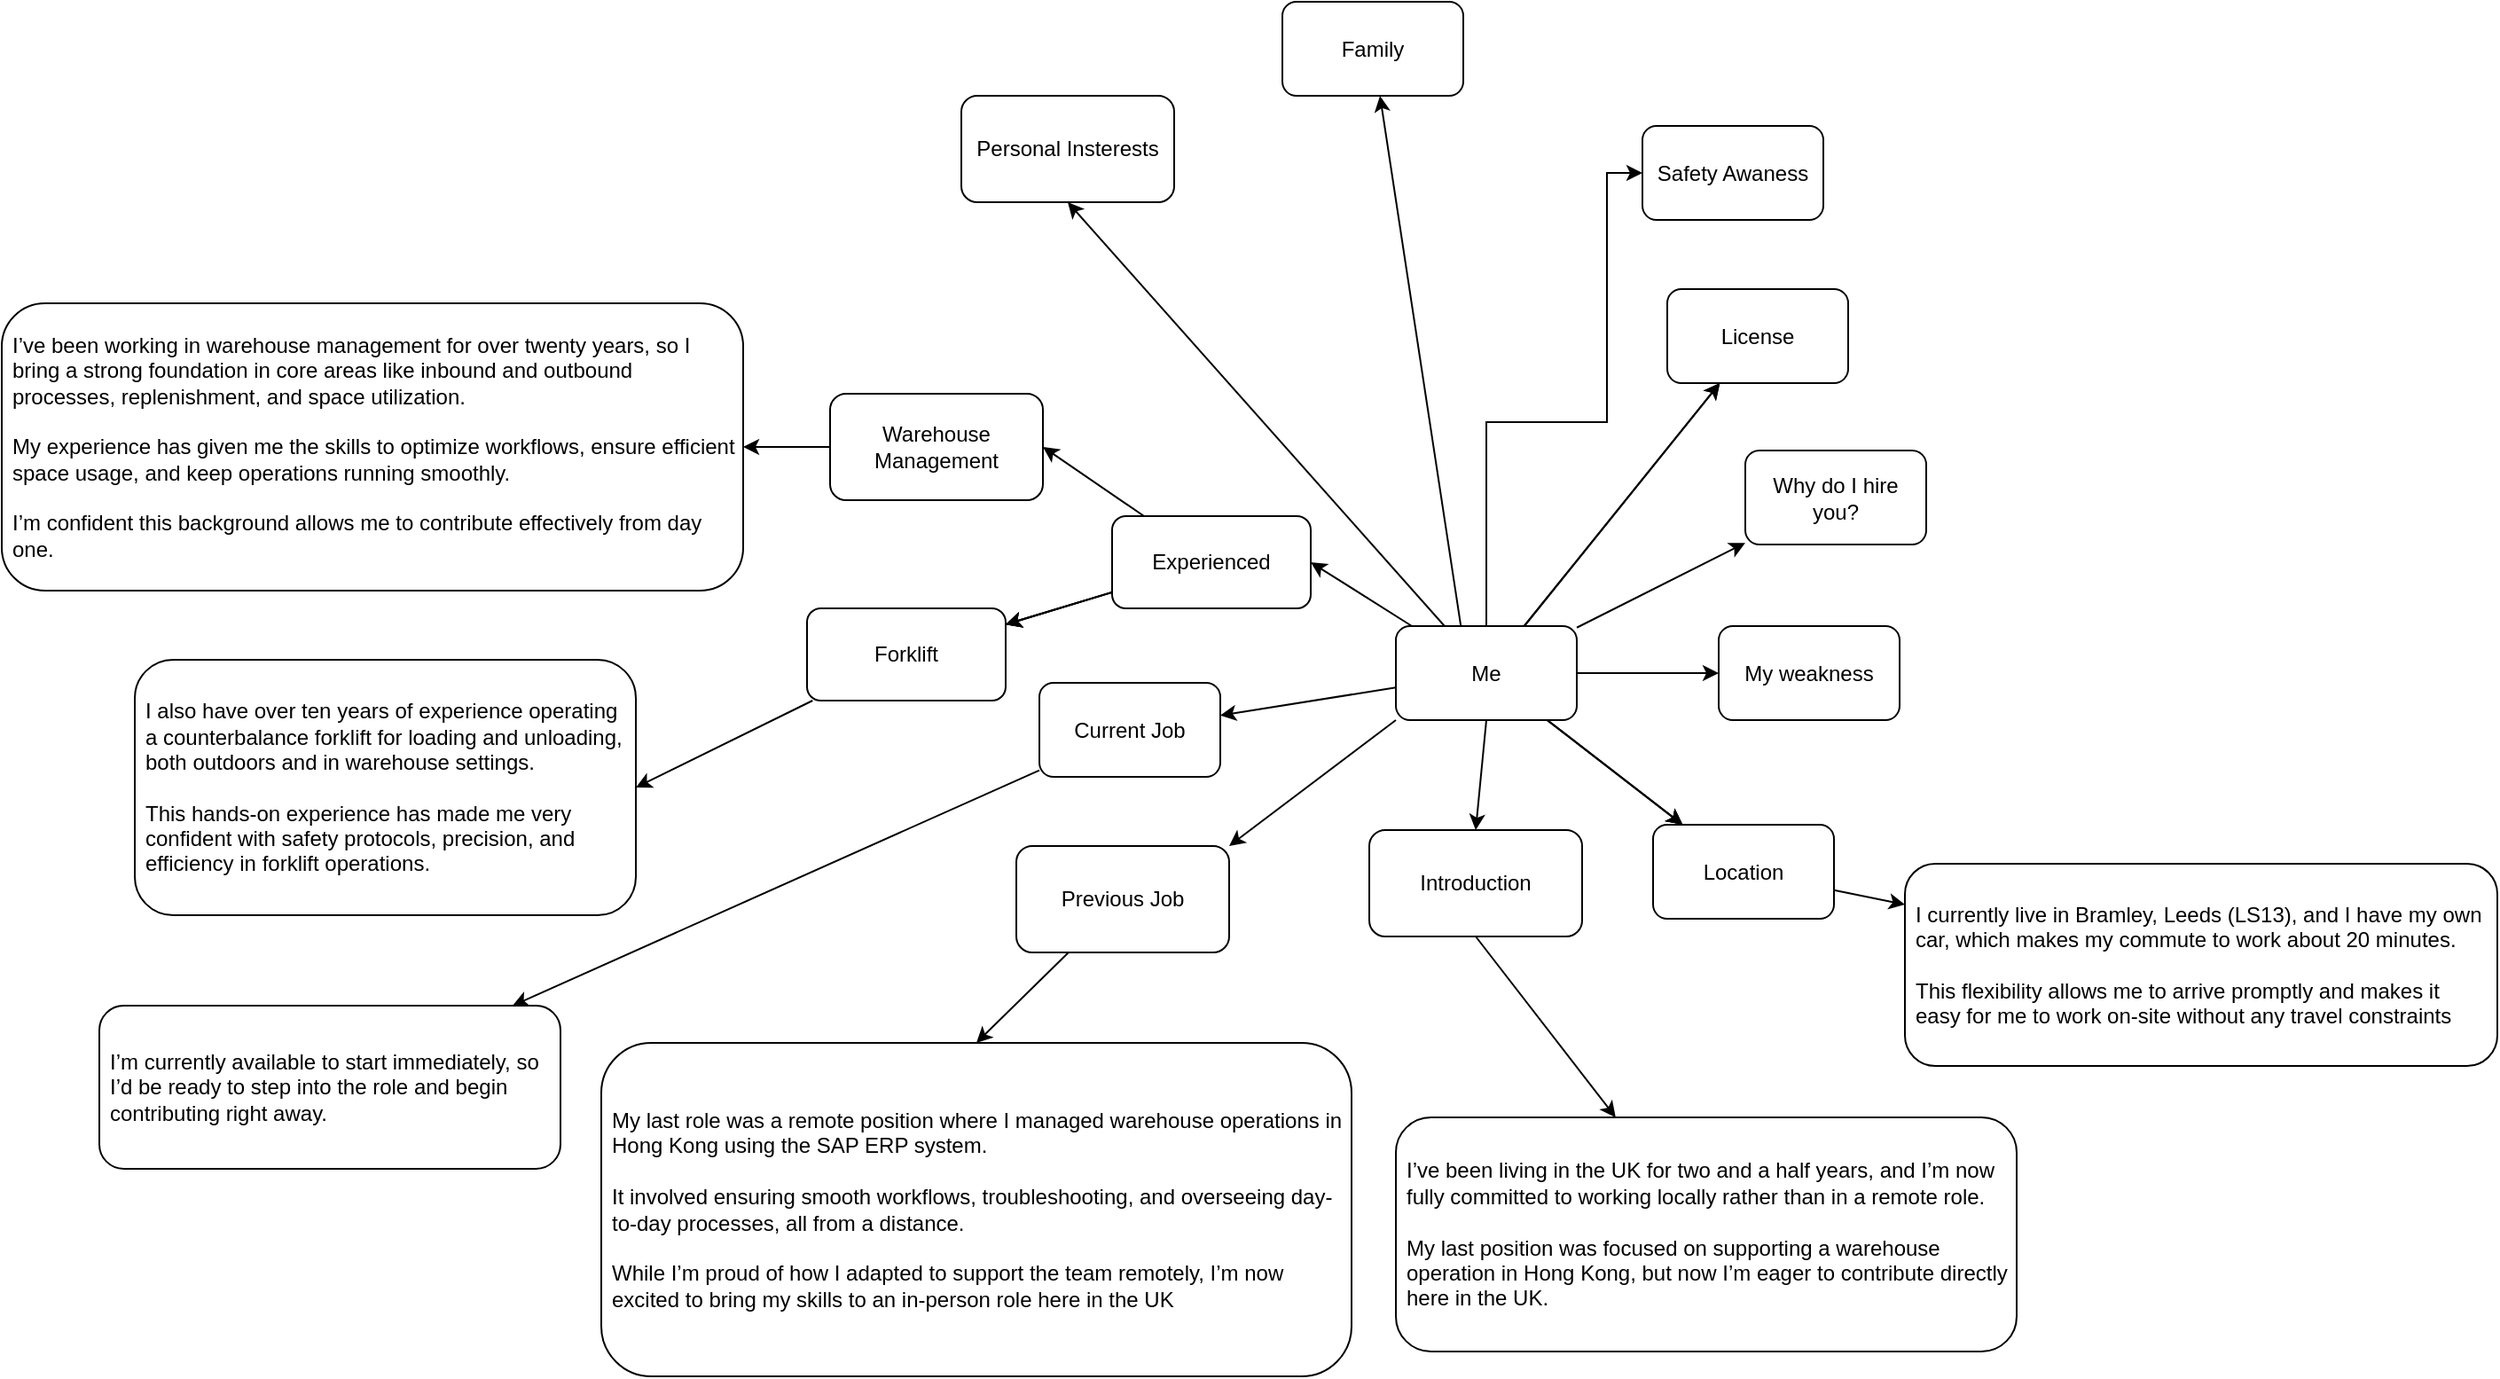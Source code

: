 <mxfile border="50" scale="3" compressed="false" locked="false" version="24.8.3">
  <diagram name="Blank" id="YmL12bMKpDGza6XwsDPr">
    <mxGraphModel dx="2994" dy="1383" grid="0" gridSize="10" guides="1" tooltips="1" connect="1" arrows="1" fold="1" page="0" pageScale="1" pageWidth="1169" pageHeight="827" background="none" math="1" shadow="0">
      <root>
        <mxCell id="X5NqExCQtvZxIxQ7pmgY-0" />
        <mxCell id="1" parent="X5NqExCQtvZxIxQ7pmgY-0" />
        <mxCell id="CrhUcrs_FSrIWFr5ItiK-42" value="" style="rounded=0;orthogonalLoop=1;jettySize=auto;html=1;entryX=1;entryY=0.5;entryDx=0;entryDy=0;" edge="1" parent="1" source="CrhUcrs_FSrIWFr5ItiK-27" target="CrhUcrs_FSrIWFr5ItiK-41">
          <mxGeometry relative="1" as="geometry" />
        </mxCell>
        <mxCell id="CrhUcrs_FSrIWFr5ItiK-46" value="" style="edgeStyle=none;rounded=0;orthogonalLoop=1;jettySize=auto;html=1;" edge="1" parent="1" source="CrhUcrs_FSrIWFr5ItiK-27" target="CrhUcrs_FSrIWFr5ItiK-45">
          <mxGeometry relative="1" as="geometry" />
        </mxCell>
        <mxCell id="CrhUcrs_FSrIWFr5ItiK-50" value="" style="edgeStyle=none;rounded=0;orthogonalLoop=1;jettySize=auto;html=1;fontFamily=Helvetica;fontSize=12;fontColor=default;" edge="1" parent="1" source="CrhUcrs_FSrIWFr5ItiK-27" target="CrhUcrs_FSrIWFr5ItiK-49">
          <mxGeometry relative="1" as="geometry" />
        </mxCell>
        <mxCell id="CrhUcrs_FSrIWFr5ItiK-71" value="" style="edgeStyle=orthogonalEdgeStyle;rounded=0;orthogonalLoop=1;jettySize=auto;html=1;fontFamily=Helvetica;fontSize=12;fontColor=default;entryX=0;entryY=0.5;entryDx=0;entryDy=0;" edge="1" parent="1" source="CrhUcrs_FSrIWFr5ItiK-27" target="CrhUcrs_FSrIWFr5ItiK-70">
          <mxGeometry relative="1" as="geometry">
            <Array as="points">
              <mxPoint x="-309" y="-57" />
              <mxPoint x="-241" y="-57" />
              <mxPoint x="-241" y="-197" />
            </Array>
          </mxGeometry>
        </mxCell>
        <mxCell id="CrhUcrs_FSrIWFr5ItiK-72" value="" style="edgeStyle=none;rounded=0;orthogonalLoop=1;jettySize=auto;html=1;fontFamily=Helvetica;fontSize=12;fontColor=default;" edge="1" parent="1" source="CrhUcrs_FSrIWFr5ItiK-27" target="CrhUcrs_FSrIWFr5ItiK-45">
          <mxGeometry relative="1" as="geometry" />
        </mxCell>
        <mxCell id="CrhUcrs_FSrIWFr5ItiK-74" value="" style="edgeStyle=none;rounded=0;orthogonalLoop=1;jettySize=auto;html=1;fontFamily=Helvetica;fontSize=12;fontColor=default;" edge="1" parent="1" source="CrhUcrs_FSrIWFr5ItiK-27" target="CrhUcrs_FSrIWFr5ItiK-45">
          <mxGeometry relative="1" as="geometry" />
        </mxCell>
        <mxCell id="CrhUcrs_FSrIWFr5ItiK-76" value="" style="edgeStyle=none;rounded=0;orthogonalLoop=1;jettySize=auto;html=1;fontFamily=Helvetica;fontSize=12;fontColor=default;" edge="1" parent="1" source="CrhUcrs_FSrIWFr5ItiK-27" target="CrhUcrs_FSrIWFr5ItiK-75">
          <mxGeometry relative="1" as="geometry" />
        </mxCell>
        <mxCell id="CrhUcrs_FSrIWFr5ItiK-79" value="" style="rounded=0;orthogonalLoop=1;jettySize=auto;fontFamily=Helvetica;fontSize=12;fontColor=default;elbow=vertical;exitX=0.36;exitY=0.01;exitDx=0;exitDy=0;exitPerimeter=0;" edge="1" parent="1" source="CrhUcrs_FSrIWFr5ItiK-27" target="CrhUcrs_FSrIWFr5ItiK-78">
          <mxGeometry relative="1" as="geometry" />
        </mxCell>
        <mxCell id="CrhUcrs_FSrIWFr5ItiK-80" value="" style="edgeStyle=none;rounded=0;orthogonalLoop=1;jettySize=auto;html=1;fontFamily=Helvetica;fontSize=12;fontColor=default;" edge="1" parent="1" source="CrhUcrs_FSrIWFr5ItiK-27" target="CrhUcrs_FSrIWFr5ItiK-75">
          <mxGeometry relative="1" as="geometry" />
        </mxCell>
        <mxCell id="CrhUcrs_FSrIWFr5ItiK-82" value="" style="edgeStyle=none;rounded=0;orthogonalLoop=1;jettySize=auto;html=1;fontFamily=Helvetica;fontSize=12;fontColor=default;" edge="1" parent="1" source="CrhUcrs_FSrIWFr5ItiK-27" target="CrhUcrs_FSrIWFr5ItiK-81">
          <mxGeometry relative="1" as="geometry" />
        </mxCell>
        <mxCell id="CrhUcrs_FSrIWFr5ItiK-85" value="" style="edgeStyle=none;rounded=0;orthogonalLoop=1;jettySize=auto;html=1;fontFamily=Helvetica;fontSize=12;fontColor=default;" edge="1" parent="1" source="CrhUcrs_FSrIWFr5ItiK-27" target="CrhUcrs_FSrIWFr5ItiK-84">
          <mxGeometry relative="1" as="geometry" />
        </mxCell>
        <mxCell id="CrhUcrs_FSrIWFr5ItiK-27" value="Me" style="rounded=1;whiteSpace=wrap;html=1;" vertex="1" parent="1">
          <mxGeometry x="-360" y="58" width="102" height="53" as="geometry" />
        </mxCell>
        <mxCell id="CrhUcrs_FSrIWFr5ItiK-28" value="" style="rounded=0;orthogonalLoop=1;jettySize=auto;html=1;swimlaneLine=1;exitX=0.5;exitY=1;exitDx=0;exitDy=0;entryX=0.5;entryY=0;entryDx=0;entryDy=0;" edge="1" parent="1" source="CrhUcrs_FSrIWFr5ItiK-27" target="CrhUcrs_FSrIWFr5ItiK-29">
          <mxGeometry relative="1" as="geometry" />
        </mxCell>
        <mxCell id="CrhUcrs_FSrIWFr5ItiK-29" value="Introduction" style="rounded=1;whiteSpace=wrap;html=1;" vertex="1" parent="1">
          <mxGeometry x="-375" y="173" width="120" height="60" as="geometry" />
        </mxCell>
        <mxCell id="CrhUcrs_FSrIWFr5ItiK-33" value="Personal Insterests" style="rounded=1;whiteSpace=wrap;html=1;" vertex="1" parent="1">
          <mxGeometry x="-605" y="-241" width="120" height="60" as="geometry" />
        </mxCell>
        <mxCell id="CrhUcrs_FSrIWFr5ItiK-34" value="" style="rounded=0;orthogonalLoop=1;jettySize=auto;html=1;swimlaneLine=1;exitX=0.5;exitY=1;exitDx=0;exitDy=0;" edge="1" parent="1" source="CrhUcrs_FSrIWFr5ItiK-29" target="CrhUcrs_FSrIWFr5ItiK-35">
          <mxGeometry relative="1" as="geometry">
            <mxPoint x="-949" y="-4" as="sourcePoint" />
          </mxGeometry>
        </mxCell>
        <mxCell id="CrhUcrs_FSrIWFr5ItiK-35" value="I’ve been living in the UK for two and a half years, and I’m now fully committed to working locally rather than in a remote role. &#xa;&#xa;My last position was focused on supporting a warehouse operation in Hong Kong, but now I’m eager to contribute directly here in the UK." style="rounded=1;whiteSpace=wrap;perimeterSpacing=0;align=left;textDirection=ltr;spacingLeft=4;spacingRight=3;" vertex="1" parent="1">
          <mxGeometry x="-360" y="335" width="350" height="132" as="geometry" />
        </mxCell>
        <mxCell id="CrhUcrs_FSrIWFr5ItiK-36" value="" style="rounded=0;orthogonalLoop=1;jettySize=auto;html=1;swimlaneLine=1;entryX=1;entryY=0;entryDx=0;entryDy=0;exitX=0;exitY=1;exitDx=0;exitDy=0;" edge="1" parent="1" target="CrhUcrs_FSrIWFr5ItiK-37" source="CrhUcrs_FSrIWFr5ItiK-27">
          <mxGeometry relative="1" as="geometry">
            <mxPoint x="-345" y="111" as="sourcePoint" />
            <mxPoint x="-442" y="181" as="targetPoint" />
          </mxGeometry>
        </mxCell>
        <mxCell id="CrhUcrs_FSrIWFr5ItiK-64" value="" style="edgeStyle=none;rounded=0;orthogonalLoop=1;jettySize=auto;html=1;fontFamily=Helvetica;fontSize=12;fontColor=default;entryX=0.5;entryY=0;entryDx=0;entryDy=0;" edge="1" parent="1" source="CrhUcrs_FSrIWFr5ItiK-37" target="CrhUcrs_FSrIWFr5ItiK-38">
          <mxGeometry relative="1" as="geometry">
            <mxPoint x="-561.419" y="275" as="targetPoint" />
          </mxGeometry>
        </mxCell>
        <mxCell id="CrhUcrs_FSrIWFr5ItiK-37" value="Previous&lt;span style=&quot;background-color: initial;&quot;&gt;&amp;nbsp;Job&lt;/span&gt;" style="rounded=1;whiteSpace=wrap;html=1;" vertex="1" parent="1">
          <mxGeometry x="-574" y="182" width="120" height="60" as="geometry" />
        </mxCell>
        <mxCell id="CrhUcrs_FSrIWFr5ItiK-38" value="My last role was a remote position where I managed warehouse operations in Hong Kong using the SAP ERP system. &#xa;&#xa;It involved ensuring smooth workflows, troubleshooting, and overseeing day-to-day processes, all from a distance. &#xa;&#xa;While I’m proud of how I adapted to support the team remotely, I’m now excited to bring my skills to an in-person role here in the UK" style="rounded=1;whiteSpace=wrap;spacingLeft=4;align=left;spacingRight=4;fontFamily=Helvetica;" vertex="1" parent="1">
          <mxGeometry x="-808" y="293" width="423" height="188" as="geometry" />
        </mxCell>
        <mxCell id="CrhUcrs_FSrIWFr5ItiK-56" value="" style="edgeStyle=none;rounded=0;orthogonalLoop=1;jettySize=auto;html=1;fontFamily=Helvetica;fontSize=12;fontColor=default;" edge="1" parent="1" source="CrhUcrs_FSrIWFr5ItiK-41" target="CrhUcrs_FSrIWFr5ItiK-55">
          <mxGeometry relative="1" as="geometry" />
        </mxCell>
        <mxCell id="CrhUcrs_FSrIWFr5ItiK-58" value="" style="edgeStyle=none;rounded=0;orthogonalLoop=1;jettySize=auto;html=1;fontFamily=Helvetica;fontSize=12;fontColor=default;" edge="1" parent="1" source="CrhUcrs_FSrIWFr5ItiK-41" target="CrhUcrs_FSrIWFr5ItiK-55">
          <mxGeometry relative="1" as="geometry" />
        </mxCell>
        <mxCell id="CrhUcrs_FSrIWFr5ItiK-59" value="" style="edgeStyle=none;rounded=0;orthogonalLoop=1;jettySize=auto;html=1;fontFamily=Helvetica;fontSize=12;fontColor=default;" edge="1" parent="1" source="CrhUcrs_FSrIWFr5ItiK-41" target="CrhUcrs_FSrIWFr5ItiK-55">
          <mxGeometry relative="1" as="geometry" />
        </mxCell>
        <mxCell id="CrhUcrs_FSrIWFr5ItiK-61" value="" style="edgeStyle=none;rounded=0;orthogonalLoop=1;jettySize=auto;html=1;fontFamily=Helvetica;fontSize=12;fontColor=default;entryX=1;entryY=0.5;entryDx=0;entryDy=0;" edge="1" parent="1" source="CrhUcrs_FSrIWFr5ItiK-41" target="CrhUcrs_FSrIWFr5ItiK-66">
          <mxGeometry relative="1" as="geometry">
            <mxPoint x="-588.394" y="-126" as="targetPoint" />
          </mxGeometry>
        </mxCell>
        <mxCell id="CrhUcrs_FSrIWFr5ItiK-41" value="Experienced" style="rounded=1;whiteSpace=wrap;html=1;" vertex="1" parent="1">
          <mxGeometry x="-520" y="-4" width="112" height="52" as="geometry" />
        </mxCell>
        <mxCell id="CrhUcrs_FSrIWFr5ItiK-48" value="" style="edgeStyle=none;rounded=0;orthogonalLoop=1;jettySize=auto;html=1;" edge="1" parent="1" source="CrhUcrs_FSrIWFr5ItiK-45" target="CrhUcrs_FSrIWFr5ItiK-47">
          <mxGeometry relative="1" as="geometry" />
        </mxCell>
        <mxCell id="CrhUcrs_FSrIWFr5ItiK-45" value="Location" style="rounded=1;whiteSpace=wrap;html=1;" vertex="1" parent="1">
          <mxGeometry x="-215" y="170" width="102" height="53" as="geometry" />
        </mxCell>
        <mxCell id="CrhUcrs_FSrIWFr5ItiK-47" value="I currently live in Bramley, Leeds (LS13), and I have my own car, which makes my commute to work about 20 minutes. &#xa;&#xa;This flexibility allows me to arrive promptly and makes it easy for me to work on-site without any travel constraints" style="rounded=1;whiteSpace=wrap;align=left;fontFamily=Helvetica;spacingLeft=4;spacingRight=4;" vertex="1" parent="1">
          <mxGeometry x="-73" y="192" width="334" height="114" as="geometry" />
        </mxCell>
        <mxCell id="CrhUcrs_FSrIWFr5ItiK-52" value="" style="edgeStyle=none;rounded=0;orthogonalLoop=1;jettySize=auto;html=1;fontFamily=Helvetica;fontSize=12;fontColor=default;" edge="1" parent="1" source="CrhUcrs_FSrIWFr5ItiK-49" target="CrhUcrs_FSrIWFr5ItiK-51">
          <mxGeometry relative="1" as="geometry" />
        </mxCell>
        <mxCell id="CrhUcrs_FSrIWFr5ItiK-49" value="Current Job" style="rounded=1;whiteSpace=wrap;html=1;" vertex="1" parent="1">
          <mxGeometry x="-561" y="90" width="102" height="53" as="geometry" />
        </mxCell>
        <mxCell id="CrhUcrs_FSrIWFr5ItiK-51" value="I’m currently available to start immediately, so I’d be ready to step into the role and begin contributing right away." style="rounded=1;whiteSpace=wrap;align=left;spacingLeft=4;spacingRight=4;" vertex="1" parent="1">
          <mxGeometry x="-1091" y="272" width="260" height="92" as="geometry" />
        </mxCell>
        <mxCell id="CrhUcrs_FSrIWFr5ItiK-53" value="I also have over ten years of experience operating a counterbalance forklift for loading and unloading, both outdoors and in warehouse settings. &#xa;&#xa;This hands-on experience has made me very confident with safety protocols, precision, and efficiency in forklift operations." style="rounded=1;whiteSpace=wrap;spacingLeft=4;spacingRight=4;align=left;" vertex="1" parent="1">
          <mxGeometry x="-1071" y="77" width="282.5" height="144" as="geometry" />
        </mxCell>
        <mxCell id="CrhUcrs_FSrIWFr5ItiK-55" value="Forklift" style="rounded=1;whiteSpace=wrap;html=1;" vertex="1" parent="1">
          <mxGeometry x="-692" y="48" width="112" height="52" as="geometry" />
        </mxCell>
        <mxCell id="CrhUcrs_FSrIWFr5ItiK-57" style="edgeStyle=none;rounded=0;orthogonalLoop=1;jettySize=auto;html=1;fontFamily=Helvetica;fontSize=12;fontColor=default;entryX=1;entryY=0.5;entryDx=0;entryDy=0;" edge="1" parent="1" source="CrhUcrs_FSrIWFr5ItiK-55" target="CrhUcrs_FSrIWFr5ItiK-53">
          <mxGeometry relative="1" as="geometry">
            <mxPoint x="-632" y="-83" as="targetPoint" />
          </mxGeometry>
        </mxCell>
        <mxCell id="CrhUcrs_FSrIWFr5ItiK-69" value="" style="edgeStyle=none;rounded=0;orthogonalLoop=1;jettySize=auto;html=1;fontFamily=Helvetica;fontSize=12;fontColor=default;" edge="1" parent="1" source="CrhUcrs_FSrIWFr5ItiK-66" target="CrhUcrs_FSrIWFr5ItiK-68">
          <mxGeometry relative="1" as="geometry" />
        </mxCell>
        <mxCell id="CrhUcrs_FSrIWFr5ItiK-66" value="Warehouse Management" style="rounded=1;whiteSpace=wrap;html=1;spacingLeft=4;spacingRight=4;" vertex="1" parent="1">
          <mxGeometry x="-679" y="-73" width="120" height="60" as="geometry" />
        </mxCell>
        <mxCell id="CrhUcrs_FSrIWFr5ItiK-68" value="I’ve been working in warehouse management for over twenty years, so I bring a strong foundation in core areas like inbound and outbound processes, replenishment, and space utilization. &#xa;&#xa;My experience has given me the skills to optimize workflows, ensure efficient space usage, and keep operations running smoothly. &#xa;&#xa;I’m confident this background allows me to contribute effectively from day one." style="rounded=1;whiteSpace=wrap;spacingLeft=4;spacingRight=4;align=left;" vertex="1" parent="1">
          <mxGeometry x="-1146" y="-124" width="418" height="162" as="geometry" />
        </mxCell>
        <mxCell id="CrhUcrs_FSrIWFr5ItiK-70" value="Safety Awaness" style="rounded=1;whiteSpace=wrap;html=1;" vertex="1" parent="1">
          <mxGeometry x="-221" y="-224" width="102" height="53" as="geometry" />
        </mxCell>
        <mxCell id="CrhUcrs_FSrIWFr5ItiK-75" value="License" style="rounded=1;whiteSpace=wrap;html=1;" vertex="1" parent="1">
          <mxGeometry x="-207" y="-132" width="102" height="53" as="geometry" />
        </mxCell>
        <mxCell id="CrhUcrs_FSrIWFr5ItiK-77" style="edgeStyle=none;rounded=0;orthogonalLoop=1;jettySize=auto;html=1;entryX=0.5;entryY=1;entryDx=0;entryDy=0;fontFamily=Helvetica;fontSize=12;fontColor=default;" edge="1" parent="1" source="CrhUcrs_FSrIWFr5ItiK-27" target="CrhUcrs_FSrIWFr5ItiK-33">
          <mxGeometry relative="1" as="geometry" />
        </mxCell>
        <mxCell id="CrhUcrs_FSrIWFr5ItiK-78" value="Family" style="rounded=1;whiteSpace=wrap;html=1;" vertex="1" parent="1">
          <mxGeometry x="-424" y="-294" width="102" height="53" as="geometry" />
        </mxCell>
        <mxCell id="CrhUcrs_FSrIWFr5ItiK-81" value="Why do I hire you?" style="rounded=1;whiteSpace=wrap;html=1;" vertex="1" parent="1">
          <mxGeometry x="-163" y="-41" width="102" height="53" as="geometry" />
        </mxCell>
        <mxCell id="CrhUcrs_FSrIWFr5ItiK-84" value="My weakness" style="rounded=1;whiteSpace=wrap;html=1;" vertex="1" parent="1">
          <mxGeometry x="-178" y="58" width="102" height="53" as="geometry" />
        </mxCell>
      </root>
    </mxGraphModel>
  </diagram>
</mxfile>
